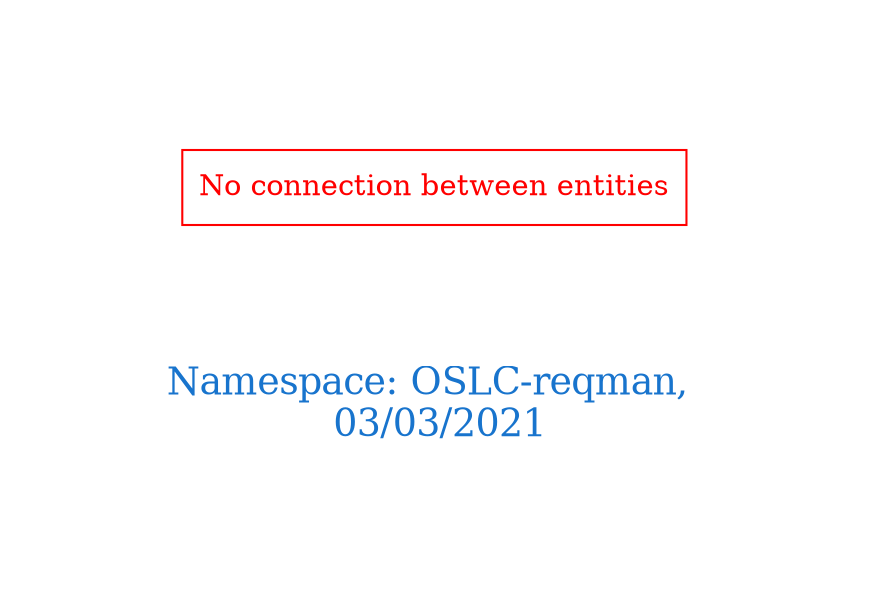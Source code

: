 digraph OGIT_ontology {
 graph [ rankdir= LR,pad=1 
fontsize = 18,
fontcolor= dodgerblue3,label = "\n\n\nNamespace: OSLC-reqman, \n 03/03/2021"];
node[shape=polygon];
edge [  color="gray81"];

"No connection between entities" [fontcolor = "red",color="red", shape="polygon"]
}

